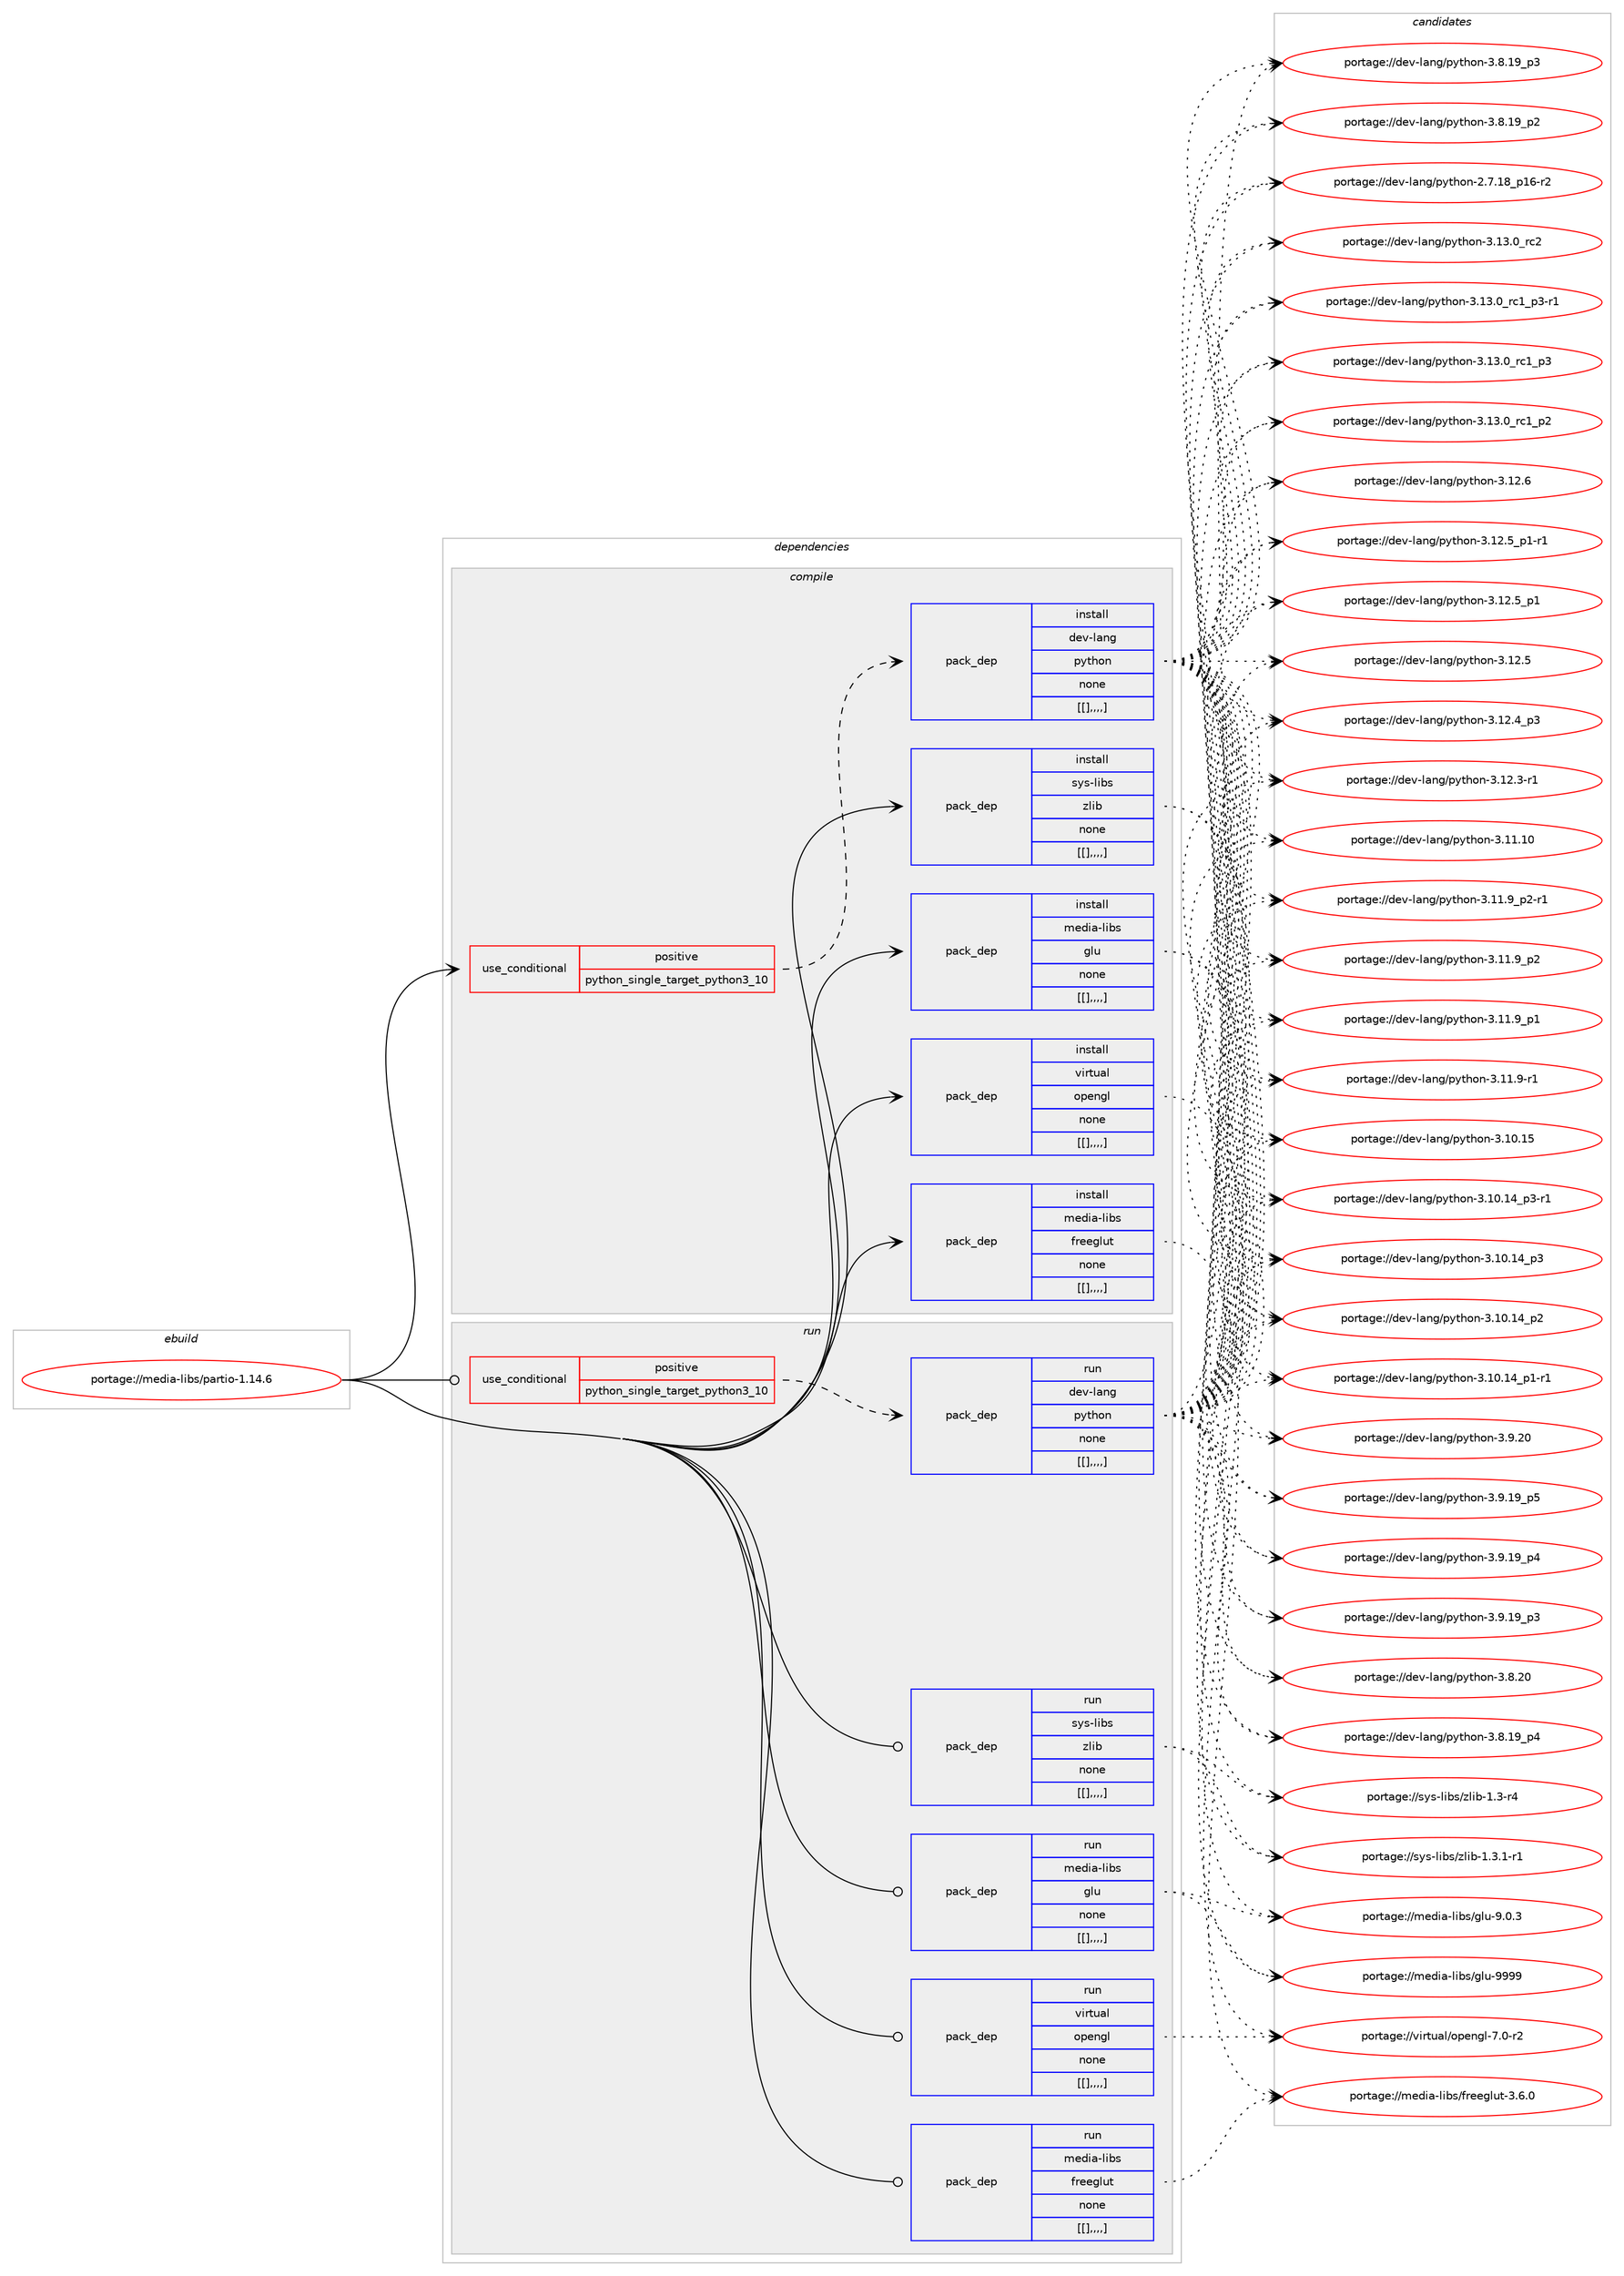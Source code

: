 digraph prolog {

# *************
# Graph options
# *************

newrank=true;
concentrate=true;
compound=true;
graph [rankdir=LR,fontname=Helvetica,fontsize=10,ranksep=1.5];#, ranksep=2.5, nodesep=0.2];
edge  [arrowhead=vee];
node  [fontname=Helvetica,fontsize=10];

# **********
# The ebuild
# **********

subgraph cluster_leftcol {
color=gray;
label=<<i>ebuild</i>>;
id [label="portage://media-libs/partio-1.14.6", color=red, width=4, href="../media-libs/partio-1.14.6.svg"];
}

# ****************
# The dependencies
# ****************

subgraph cluster_midcol {
color=gray;
label=<<i>dependencies</i>>;
subgraph cluster_compile {
fillcolor="#eeeeee";
style=filled;
label=<<i>compile</i>>;
subgraph cond81350 {
dependency322381 [label=<<TABLE BORDER="0" CELLBORDER="1" CELLSPACING="0" CELLPADDING="4"><TR><TD ROWSPAN="3" CELLPADDING="10">use_conditional</TD></TR><TR><TD>positive</TD></TR><TR><TD>python_single_target_python3_10</TD></TR></TABLE>>, shape=none, color=red];
subgraph pack238490 {
dependency322382 [label=<<TABLE BORDER="0" CELLBORDER="1" CELLSPACING="0" CELLPADDING="4" WIDTH="220"><TR><TD ROWSPAN="6" CELLPADDING="30">pack_dep</TD></TR><TR><TD WIDTH="110">install</TD></TR><TR><TD>dev-lang</TD></TR><TR><TD>python</TD></TR><TR><TD>none</TD></TR><TR><TD>[[],,,,]</TD></TR></TABLE>>, shape=none, color=blue];
}
dependency322381:e -> dependency322382:w [weight=20,style="dashed",arrowhead="vee"];
}
id:e -> dependency322381:w [weight=20,style="solid",arrowhead="vee"];
subgraph pack238491 {
dependency322383 [label=<<TABLE BORDER="0" CELLBORDER="1" CELLSPACING="0" CELLPADDING="4" WIDTH="220"><TR><TD ROWSPAN="6" CELLPADDING="30">pack_dep</TD></TR><TR><TD WIDTH="110">install</TD></TR><TR><TD>media-libs</TD></TR><TR><TD>freeglut</TD></TR><TR><TD>none</TD></TR><TR><TD>[[],,,,]</TD></TR></TABLE>>, shape=none, color=blue];
}
id:e -> dependency322383:w [weight=20,style="solid",arrowhead="vee"];
subgraph pack238492 {
dependency322384 [label=<<TABLE BORDER="0" CELLBORDER="1" CELLSPACING="0" CELLPADDING="4" WIDTH="220"><TR><TD ROWSPAN="6" CELLPADDING="30">pack_dep</TD></TR><TR><TD WIDTH="110">install</TD></TR><TR><TD>media-libs</TD></TR><TR><TD>glu</TD></TR><TR><TD>none</TD></TR><TR><TD>[[],,,,]</TD></TR></TABLE>>, shape=none, color=blue];
}
id:e -> dependency322384:w [weight=20,style="solid",arrowhead="vee"];
subgraph pack238493 {
dependency322385 [label=<<TABLE BORDER="0" CELLBORDER="1" CELLSPACING="0" CELLPADDING="4" WIDTH="220"><TR><TD ROWSPAN="6" CELLPADDING="30">pack_dep</TD></TR><TR><TD WIDTH="110">install</TD></TR><TR><TD>sys-libs</TD></TR><TR><TD>zlib</TD></TR><TR><TD>none</TD></TR><TR><TD>[[],,,,]</TD></TR></TABLE>>, shape=none, color=blue];
}
id:e -> dependency322385:w [weight=20,style="solid",arrowhead="vee"];
subgraph pack238494 {
dependency322386 [label=<<TABLE BORDER="0" CELLBORDER="1" CELLSPACING="0" CELLPADDING="4" WIDTH="220"><TR><TD ROWSPAN="6" CELLPADDING="30">pack_dep</TD></TR><TR><TD WIDTH="110">install</TD></TR><TR><TD>virtual</TD></TR><TR><TD>opengl</TD></TR><TR><TD>none</TD></TR><TR><TD>[[],,,,]</TD></TR></TABLE>>, shape=none, color=blue];
}
id:e -> dependency322386:w [weight=20,style="solid",arrowhead="vee"];
}
subgraph cluster_compileandrun {
fillcolor="#eeeeee";
style=filled;
label=<<i>compile and run</i>>;
}
subgraph cluster_run {
fillcolor="#eeeeee";
style=filled;
label=<<i>run</i>>;
subgraph cond81351 {
dependency322387 [label=<<TABLE BORDER="0" CELLBORDER="1" CELLSPACING="0" CELLPADDING="4"><TR><TD ROWSPAN="3" CELLPADDING="10">use_conditional</TD></TR><TR><TD>positive</TD></TR><TR><TD>python_single_target_python3_10</TD></TR></TABLE>>, shape=none, color=red];
subgraph pack238495 {
dependency322388 [label=<<TABLE BORDER="0" CELLBORDER="1" CELLSPACING="0" CELLPADDING="4" WIDTH="220"><TR><TD ROWSPAN="6" CELLPADDING="30">pack_dep</TD></TR><TR><TD WIDTH="110">run</TD></TR><TR><TD>dev-lang</TD></TR><TR><TD>python</TD></TR><TR><TD>none</TD></TR><TR><TD>[[],,,,]</TD></TR></TABLE>>, shape=none, color=blue];
}
dependency322387:e -> dependency322388:w [weight=20,style="dashed",arrowhead="vee"];
}
id:e -> dependency322387:w [weight=20,style="solid",arrowhead="odot"];
subgraph pack238496 {
dependency322389 [label=<<TABLE BORDER="0" CELLBORDER="1" CELLSPACING="0" CELLPADDING="4" WIDTH="220"><TR><TD ROWSPAN="6" CELLPADDING="30">pack_dep</TD></TR><TR><TD WIDTH="110">run</TD></TR><TR><TD>media-libs</TD></TR><TR><TD>freeglut</TD></TR><TR><TD>none</TD></TR><TR><TD>[[],,,,]</TD></TR></TABLE>>, shape=none, color=blue];
}
id:e -> dependency322389:w [weight=20,style="solid",arrowhead="odot"];
subgraph pack238497 {
dependency322390 [label=<<TABLE BORDER="0" CELLBORDER="1" CELLSPACING="0" CELLPADDING="4" WIDTH="220"><TR><TD ROWSPAN="6" CELLPADDING="30">pack_dep</TD></TR><TR><TD WIDTH="110">run</TD></TR><TR><TD>media-libs</TD></TR><TR><TD>glu</TD></TR><TR><TD>none</TD></TR><TR><TD>[[],,,,]</TD></TR></TABLE>>, shape=none, color=blue];
}
id:e -> dependency322390:w [weight=20,style="solid",arrowhead="odot"];
subgraph pack238498 {
dependency322391 [label=<<TABLE BORDER="0" CELLBORDER="1" CELLSPACING="0" CELLPADDING="4" WIDTH="220"><TR><TD ROWSPAN="6" CELLPADDING="30">pack_dep</TD></TR><TR><TD WIDTH="110">run</TD></TR><TR><TD>sys-libs</TD></TR><TR><TD>zlib</TD></TR><TR><TD>none</TD></TR><TR><TD>[[],,,,]</TD></TR></TABLE>>, shape=none, color=blue];
}
id:e -> dependency322391:w [weight=20,style="solid",arrowhead="odot"];
subgraph pack238499 {
dependency322392 [label=<<TABLE BORDER="0" CELLBORDER="1" CELLSPACING="0" CELLPADDING="4" WIDTH="220"><TR><TD ROWSPAN="6" CELLPADDING="30">pack_dep</TD></TR><TR><TD WIDTH="110">run</TD></TR><TR><TD>virtual</TD></TR><TR><TD>opengl</TD></TR><TR><TD>none</TD></TR><TR><TD>[[],,,,]</TD></TR></TABLE>>, shape=none, color=blue];
}
id:e -> dependency322392:w [weight=20,style="solid",arrowhead="odot"];
}
}

# **************
# The candidates
# **************

subgraph cluster_choices {
rank=same;
color=gray;
label=<<i>candidates</i>>;

subgraph choice238490 {
color=black;
nodesep=1;
choice10010111845108971101034711212111610411111045514649514648951149950 [label="portage://dev-lang/python-3.13.0_rc2", color=red, width=4,href="../dev-lang/python-3.13.0_rc2.svg"];
choice1001011184510897110103471121211161041111104551464951464895114994995112514511449 [label="portage://dev-lang/python-3.13.0_rc1_p3-r1", color=red, width=4,href="../dev-lang/python-3.13.0_rc1_p3-r1.svg"];
choice100101118451089711010347112121116104111110455146495146489511499499511251 [label="portage://dev-lang/python-3.13.0_rc1_p3", color=red, width=4,href="../dev-lang/python-3.13.0_rc1_p3.svg"];
choice100101118451089711010347112121116104111110455146495146489511499499511250 [label="portage://dev-lang/python-3.13.0_rc1_p2", color=red, width=4,href="../dev-lang/python-3.13.0_rc1_p2.svg"];
choice10010111845108971101034711212111610411111045514649504654 [label="portage://dev-lang/python-3.12.6", color=red, width=4,href="../dev-lang/python-3.12.6.svg"];
choice1001011184510897110103471121211161041111104551464950465395112494511449 [label="portage://dev-lang/python-3.12.5_p1-r1", color=red, width=4,href="../dev-lang/python-3.12.5_p1-r1.svg"];
choice100101118451089711010347112121116104111110455146495046539511249 [label="portage://dev-lang/python-3.12.5_p1", color=red, width=4,href="../dev-lang/python-3.12.5_p1.svg"];
choice10010111845108971101034711212111610411111045514649504653 [label="portage://dev-lang/python-3.12.5", color=red, width=4,href="../dev-lang/python-3.12.5.svg"];
choice100101118451089711010347112121116104111110455146495046529511251 [label="portage://dev-lang/python-3.12.4_p3", color=red, width=4,href="../dev-lang/python-3.12.4_p3.svg"];
choice100101118451089711010347112121116104111110455146495046514511449 [label="portage://dev-lang/python-3.12.3-r1", color=red, width=4,href="../dev-lang/python-3.12.3-r1.svg"];
choice1001011184510897110103471121211161041111104551464949464948 [label="portage://dev-lang/python-3.11.10", color=red, width=4,href="../dev-lang/python-3.11.10.svg"];
choice1001011184510897110103471121211161041111104551464949465795112504511449 [label="portage://dev-lang/python-3.11.9_p2-r1", color=red, width=4,href="../dev-lang/python-3.11.9_p2-r1.svg"];
choice100101118451089711010347112121116104111110455146494946579511250 [label="portage://dev-lang/python-3.11.9_p2", color=red, width=4,href="../dev-lang/python-3.11.9_p2.svg"];
choice100101118451089711010347112121116104111110455146494946579511249 [label="portage://dev-lang/python-3.11.9_p1", color=red, width=4,href="../dev-lang/python-3.11.9_p1.svg"];
choice100101118451089711010347112121116104111110455146494946574511449 [label="portage://dev-lang/python-3.11.9-r1", color=red, width=4,href="../dev-lang/python-3.11.9-r1.svg"];
choice1001011184510897110103471121211161041111104551464948464953 [label="portage://dev-lang/python-3.10.15", color=red, width=4,href="../dev-lang/python-3.10.15.svg"];
choice100101118451089711010347112121116104111110455146494846495295112514511449 [label="portage://dev-lang/python-3.10.14_p3-r1", color=red, width=4,href="../dev-lang/python-3.10.14_p3-r1.svg"];
choice10010111845108971101034711212111610411111045514649484649529511251 [label="portage://dev-lang/python-3.10.14_p3", color=red, width=4,href="../dev-lang/python-3.10.14_p3.svg"];
choice10010111845108971101034711212111610411111045514649484649529511250 [label="portage://dev-lang/python-3.10.14_p2", color=red, width=4,href="../dev-lang/python-3.10.14_p2.svg"];
choice100101118451089711010347112121116104111110455146494846495295112494511449 [label="portage://dev-lang/python-3.10.14_p1-r1", color=red, width=4,href="../dev-lang/python-3.10.14_p1-r1.svg"];
choice10010111845108971101034711212111610411111045514657465048 [label="portage://dev-lang/python-3.9.20", color=red, width=4,href="../dev-lang/python-3.9.20.svg"];
choice100101118451089711010347112121116104111110455146574649579511253 [label="portage://dev-lang/python-3.9.19_p5", color=red, width=4,href="../dev-lang/python-3.9.19_p5.svg"];
choice100101118451089711010347112121116104111110455146574649579511252 [label="portage://dev-lang/python-3.9.19_p4", color=red, width=4,href="../dev-lang/python-3.9.19_p4.svg"];
choice100101118451089711010347112121116104111110455146574649579511251 [label="portage://dev-lang/python-3.9.19_p3", color=red, width=4,href="../dev-lang/python-3.9.19_p3.svg"];
choice10010111845108971101034711212111610411111045514656465048 [label="portage://dev-lang/python-3.8.20", color=red, width=4,href="../dev-lang/python-3.8.20.svg"];
choice100101118451089711010347112121116104111110455146564649579511252 [label="portage://dev-lang/python-3.8.19_p4", color=red, width=4,href="../dev-lang/python-3.8.19_p4.svg"];
choice100101118451089711010347112121116104111110455146564649579511251 [label="portage://dev-lang/python-3.8.19_p3", color=red, width=4,href="../dev-lang/python-3.8.19_p3.svg"];
choice100101118451089711010347112121116104111110455146564649579511250 [label="portage://dev-lang/python-3.8.19_p2", color=red, width=4,href="../dev-lang/python-3.8.19_p2.svg"];
choice100101118451089711010347112121116104111110455046554649569511249544511450 [label="portage://dev-lang/python-2.7.18_p16-r2", color=red, width=4,href="../dev-lang/python-2.7.18_p16-r2.svg"];
dependency322382:e -> choice10010111845108971101034711212111610411111045514649514648951149950:w [style=dotted,weight="100"];
dependency322382:e -> choice1001011184510897110103471121211161041111104551464951464895114994995112514511449:w [style=dotted,weight="100"];
dependency322382:e -> choice100101118451089711010347112121116104111110455146495146489511499499511251:w [style=dotted,weight="100"];
dependency322382:e -> choice100101118451089711010347112121116104111110455146495146489511499499511250:w [style=dotted,weight="100"];
dependency322382:e -> choice10010111845108971101034711212111610411111045514649504654:w [style=dotted,weight="100"];
dependency322382:e -> choice1001011184510897110103471121211161041111104551464950465395112494511449:w [style=dotted,weight="100"];
dependency322382:e -> choice100101118451089711010347112121116104111110455146495046539511249:w [style=dotted,weight="100"];
dependency322382:e -> choice10010111845108971101034711212111610411111045514649504653:w [style=dotted,weight="100"];
dependency322382:e -> choice100101118451089711010347112121116104111110455146495046529511251:w [style=dotted,weight="100"];
dependency322382:e -> choice100101118451089711010347112121116104111110455146495046514511449:w [style=dotted,weight="100"];
dependency322382:e -> choice1001011184510897110103471121211161041111104551464949464948:w [style=dotted,weight="100"];
dependency322382:e -> choice1001011184510897110103471121211161041111104551464949465795112504511449:w [style=dotted,weight="100"];
dependency322382:e -> choice100101118451089711010347112121116104111110455146494946579511250:w [style=dotted,weight="100"];
dependency322382:e -> choice100101118451089711010347112121116104111110455146494946579511249:w [style=dotted,weight="100"];
dependency322382:e -> choice100101118451089711010347112121116104111110455146494946574511449:w [style=dotted,weight="100"];
dependency322382:e -> choice1001011184510897110103471121211161041111104551464948464953:w [style=dotted,weight="100"];
dependency322382:e -> choice100101118451089711010347112121116104111110455146494846495295112514511449:w [style=dotted,weight="100"];
dependency322382:e -> choice10010111845108971101034711212111610411111045514649484649529511251:w [style=dotted,weight="100"];
dependency322382:e -> choice10010111845108971101034711212111610411111045514649484649529511250:w [style=dotted,weight="100"];
dependency322382:e -> choice100101118451089711010347112121116104111110455146494846495295112494511449:w [style=dotted,weight="100"];
dependency322382:e -> choice10010111845108971101034711212111610411111045514657465048:w [style=dotted,weight="100"];
dependency322382:e -> choice100101118451089711010347112121116104111110455146574649579511253:w [style=dotted,weight="100"];
dependency322382:e -> choice100101118451089711010347112121116104111110455146574649579511252:w [style=dotted,weight="100"];
dependency322382:e -> choice100101118451089711010347112121116104111110455146574649579511251:w [style=dotted,weight="100"];
dependency322382:e -> choice10010111845108971101034711212111610411111045514656465048:w [style=dotted,weight="100"];
dependency322382:e -> choice100101118451089711010347112121116104111110455146564649579511252:w [style=dotted,weight="100"];
dependency322382:e -> choice100101118451089711010347112121116104111110455146564649579511251:w [style=dotted,weight="100"];
dependency322382:e -> choice100101118451089711010347112121116104111110455146564649579511250:w [style=dotted,weight="100"];
dependency322382:e -> choice100101118451089711010347112121116104111110455046554649569511249544511450:w [style=dotted,weight="100"];
}
subgraph choice238491 {
color=black;
nodesep=1;
choice10910110010597451081059811547102114101101103108117116455146544648 [label="portage://media-libs/freeglut-3.6.0", color=red, width=4,href="../media-libs/freeglut-3.6.0.svg"];
dependency322383:e -> choice10910110010597451081059811547102114101101103108117116455146544648:w [style=dotted,weight="100"];
}
subgraph choice238492 {
color=black;
nodesep=1;
choice109101100105974510810598115471031081174557575757 [label="portage://media-libs/glu-9999", color=red, width=4,href="../media-libs/glu-9999.svg"];
choice10910110010597451081059811547103108117455746484651 [label="portage://media-libs/glu-9.0.3", color=red, width=4,href="../media-libs/glu-9.0.3.svg"];
dependency322384:e -> choice109101100105974510810598115471031081174557575757:w [style=dotted,weight="100"];
dependency322384:e -> choice10910110010597451081059811547103108117455746484651:w [style=dotted,weight="100"];
}
subgraph choice238493 {
color=black;
nodesep=1;
choice115121115451081059811547122108105984549465146494511449 [label="portage://sys-libs/zlib-1.3.1-r1", color=red, width=4,href="../sys-libs/zlib-1.3.1-r1.svg"];
choice11512111545108105981154712210810598454946514511452 [label="portage://sys-libs/zlib-1.3-r4", color=red, width=4,href="../sys-libs/zlib-1.3-r4.svg"];
dependency322385:e -> choice115121115451081059811547122108105984549465146494511449:w [style=dotted,weight="100"];
dependency322385:e -> choice11512111545108105981154712210810598454946514511452:w [style=dotted,weight="100"];
}
subgraph choice238494 {
color=black;
nodesep=1;
choice1181051141161179710847111112101110103108455546484511450 [label="portage://virtual/opengl-7.0-r2", color=red, width=4,href="../virtual/opengl-7.0-r2.svg"];
dependency322386:e -> choice1181051141161179710847111112101110103108455546484511450:w [style=dotted,weight="100"];
}
subgraph choice238495 {
color=black;
nodesep=1;
choice10010111845108971101034711212111610411111045514649514648951149950 [label="portage://dev-lang/python-3.13.0_rc2", color=red, width=4,href="../dev-lang/python-3.13.0_rc2.svg"];
choice1001011184510897110103471121211161041111104551464951464895114994995112514511449 [label="portage://dev-lang/python-3.13.0_rc1_p3-r1", color=red, width=4,href="../dev-lang/python-3.13.0_rc1_p3-r1.svg"];
choice100101118451089711010347112121116104111110455146495146489511499499511251 [label="portage://dev-lang/python-3.13.0_rc1_p3", color=red, width=4,href="../dev-lang/python-3.13.0_rc1_p3.svg"];
choice100101118451089711010347112121116104111110455146495146489511499499511250 [label="portage://dev-lang/python-3.13.0_rc1_p2", color=red, width=4,href="../dev-lang/python-3.13.0_rc1_p2.svg"];
choice10010111845108971101034711212111610411111045514649504654 [label="portage://dev-lang/python-3.12.6", color=red, width=4,href="../dev-lang/python-3.12.6.svg"];
choice1001011184510897110103471121211161041111104551464950465395112494511449 [label="portage://dev-lang/python-3.12.5_p1-r1", color=red, width=4,href="../dev-lang/python-3.12.5_p1-r1.svg"];
choice100101118451089711010347112121116104111110455146495046539511249 [label="portage://dev-lang/python-3.12.5_p1", color=red, width=4,href="../dev-lang/python-3.12.5_p1.svg"];
choice10010111845108971101034711212111610411111045514649504653 [label="portage://dev-lang/python-3.12.5", color=red, width=4,href="../dev-lang/python-3.12.5.svg"];
choice100101118451089711010347112121116104111110455146495046529511251 [label="portage://dev-lang/python-3.12.4_p3", color=red, width=4,href="../dev-lang/python-3.12.4_p3.svg"];
choice100101118451089711010347112121116104111110455146495046514511449 [label="portage://dev-lang/python-3.12.3-r1", color=red, width=4,href="../dev-lang/python-3.12.3-r1.svg"];
choice1001011184510897110103471121211161041111104551464949464948 [label="portage://dev-lang/python-3.11.10", color=red, width=4,href="../dev-lang/python-3.11.10.svg"];
choice1001011184510897110103471121211161041111104551464949465795112504511449 [label="portage://dev-lang/python-3.11.9_p2-r1", color=red, width=4,href="../dev-lang/python-3.11.9_p2-r1.svg"];
choice100101118451089711010347112121116104111110455146494946579511250 [label="portage://dev-lang/python-3.11.9_p2", color=red, width=4,href="../dev-lang/python-3.11.9_p2.svg"];
choice100101118451089711010347112121116104111110455146494946579511249 [label="portage://dev-lang/python-3.11.9_p1", color=red, width=4,href="../dev-lang/python-3.11.9_p1.svg"];
choice100101118451089711010347112121116104111110455146494946574511449 [label="portage://dev-lang/python-3.11.9-r1", color=red, width=4,href="../dev-lang/python-3.11.9-r1.svg"];
choice1001011184510897110103471121211161041111104551464948464953 [label="portage://dev-lang/python-3.10.15", color=red, width=4,href="../dev-lang/python-3.10.15.svg"];
choice100101118451089711010347112121116104111110455146494846495295112514511449 [label="portage://dev-lang/python-3.10.14_p3-r1", color=red, width=4,href="../dev-lang/python-3.10.14_p3-r1.svg"];
choice10010111845108971101034711212111610411111045514649484649529511251 [label="portage://dev-lang/python-3.10.14_p3", color=red, width=4,href="../dev-lang/python-3.10.14_p3.svg"];
choice10010111845108971101034711212111610411111045514649484649529511250 [label="portage://dev-lang/python-3.10.14_p2", color=red, width=4,href="../dev-lang/python-3.10.14_p2.svg"];
choice100101118451089711010347112121116104111110455146494846495295112494511449 [label="portage://dev-lang/python-3.10.14_p1-r1", color=red, width=4,href="../dev-lang/python-3.10.14_p1-r1.svg"];
choice10010111845108971101034711212111610411111045514657465048 [label="portage://dev-lang/python-3.9.20", color=red, width=4,href="../dev-lang/python-3.9.20.svg"];
choice100101118451089711010347112121116104111110455146574649579511253 [label="portage://dev-lang/python-3.9.19_p5", color=red, width=4,href="../dev-lang/python-3.9.19_p5.svg"];
choice100101118451089711010347112121116104111110455146574649579511252 [label="portage://dev-lang/python-3.9.19_p4", color=red, width=4,href="../dev-lang/python-3.9.19_p4.svg"];
choice100101118451089711010347112121116104111110455146574649579511251 [label="portage://dev-lang/python-3.9.19_p3", color=red, width=4,href="../dev-lang/python-3.9.19_p3.svg"];
choice10010111845108971101034711212111610411111045514656465048 [label="portage://dev-lang/python-3.8.20", color=red, width=4,href="../dev-lang/python-3.8.20.svg"];
choice100101118451089711010347112121116104111110455146564649579511252 [label="portage://dev-lang/python-3.8.19_p4", color=red, width=4,href="../dev-lang/python-3.8.19_p4.svg"];
choice100101118451089711010347112121116104111110455146564649579511251 [label="portage://dev-lang/python-3.8.19_p3", color=red, width=4,href="../dev-lang/python-3.8.19_p3.svg"];
choice100101118451089711010347112121116104111110455146564649579511250 [label="portage://dev-lang/python-3.8.19_p2", color=red, width=4,href="../dev-lang/python-3.8.19_p2.svg"];
choice100101118451089711010347112121116104111110455046554649569511249544511450 [label="portage://dev-lang/python-2.7.18_p16-r2", color=red, width=4,href="../dev-lang/python-2.7.18_p16-r2.svg"];
dependency322388:e -> choice10010111845108971101034711212111610411111045514649514648951149950:w [style=dotted,weight="100"];
dependency322388:e -> choice1001011184510897110103471121211161041111104551464951464895114994995112514511449:w [style=dotted,weight="100"];
dependency322388:e -> choice100101118451089711010347112121116104111110455146495146489511499499511251:w [style=dotted,weight="100"];
dependency322388:e -> choice100101118451089711010347112121116104111110455146495146489511499499511250:w [style=dotted,weight="100"];
dependency322388:e -> choice10010111845108971101034711212111610411111045514649504654:w [style=dotted,weight="100"];
dependency322388:e -> choice1001011184510897110103471121211161041111104551464950465395112494511449:w [style=dotted,weight="100"];
dependency322388:e -> choice100101118451089711010347112121116104111110455146495046539511249:w [style=dotted,weight="100"];
dependency322388:e -> choice10010111845108971101034711212111610411111045514649504653:w [style=dotted,weight="100"];
dependency322388:e -> choice100101118451089711010347112121116104111110455146495046529511251:w [style=dotted,weight="100"];
dependency322388:e -> choice100101118451089711010347112121116104111110455146495046514511449:w [style=dotted,weight="100"];
dependency322388:e -> choice1001011184510897110103471121211161041111104551464949464948:w [style=dotted,weight="100"];
dependency322388:e -> choice1001011184510897110103471121211161041111104551464949465795112504511449:w [style=dotted,weight="100"];
dependency322388:e -> choice100101118451089711010347112121116104111110455146494946579511250:w [style=dotted,weight="100"];
dependency322388:e -> choice100101118451089711010347112121116104111110455146494946579511249:w [style=dotted,weight="100"];
dependency322388:e -> choice100101118451089711010347112121116104111110455146494946574511449:w [style=dotted,weight="100"];
dependency322388:e -> choice1001011184510897110103471121211161041111104551464948464953:w [style=dotted,weight="100"];
dependency322388:e -> choice100101118451089711010347112121116104111110455146494846495295112514511449:w [style=dotted,weight="100"];
dependency322388:e -> choice10010111845108971101034711212111610411111045514649484649529511251:w [style=dotted,weight="100"];
dependency322388:e -> choice10010111845108971101034711212111610411111045514649484649529511250:w [style=dotted,weight="100"];
dependency322388:e -> choice100101118451089711010347112121116104111110455146494846495295112494511449:w [style=dotted,weight="100"];
dependency322388:e -> choice10010111845108971101034711212111610411111045514657465048:w [style=dotted,weight="100"];
dependency322388:e -> choice100101118451089711010347112121116104111110455146574649579511253:w [style=dotted,weight="100"];
dependency322388:e -> choice100101118451089711010347112121116104111110455146574649579511252:w [style=dotted,weight="100"];
dependency322388:e -> choice100101118451089711010347112121116104111110455146574649579511251:w [style=dotted,weight="100"];
dependency322388:e -> choice10010111845108971101034711212111610411111045514656465048:w [style=dotted,weight="100"];
dependency322388:e -> choice100101118451089711010347112121116104111110455146564649579511252:w [style=dotted,weight="100"];
dependency322388:e -> choice100101118451089711010347112121116104111110455146564649579511251:w [style=dotted,weight="100"];
dependency322388:e -> choice100101118451089711010347112121116104111110455146564649579511250:w [style=dotted,weight="100"];
dependency322388:e -> choice100101118451089711010347112121116104111110455046554649569511249544511450:w [style=dotted,weight="100"];
}
subgraph choice238496 {
color=black;
nodesep=1;
choice10910110010597451081059811547102114101101103108117116455146544648 [label="portage://media-libs/freeglut-3.6.0", color=red, width=4,href="../media-libs/freeglut-3.6.0.svg"];
dependency322389:e -> choice10910110010597451081059811547102114101101103108117116455146544648:w [style=dotted,weight="100"];
}
subgraph choice238497 {
color=black;
nodesep=1;
choice109101100105974510810598115471031081174557575757 [label="portage://media-libs/glu-9999", color=red, width=4,href="../media-libs/glu-9999.svg"];
choice10910110010597451081059811547103108117455746484651 [label="portage://media-libs/glu-9.0.3", color=red, width=4,href="../media-libs/glu-9.0.3.svg"];
dependency322390:e -> choice109101100105974510810598115471031081174557575757:w [style=dotted,weight="100"];
dependency322390:e -> choice10910110010597451081059811547103108117455746484651:w [style=dotted,weight="100"];
}
subgraph choice238498 {
color=black;
nodesep=1;
choice115121115451081059811547122108105984549465146494511449 [label="portage://sys-libs/zlib-1.3.1-r1", color=red, width=4,href="../sys-libs/zlib-1.3.1-r1.svg"];
choice11512111545108105981154712210810598454946514511452 [label="portage://sys-libs/zlib-1.3-r4", color=red, width=4,href="../sys-libs/zlib-1.3-r4.svg"];
dependency322391:e -> choice115121115451081059811547122108105984549465146494511449:w [style=dotted,weight="100"];
dependency322391:e -> choice11512111545108105981154712210810598454946514511452:w [style=dotted,weight="100"];
}
subgraph choice238499 {
color=black;
nodesep=1;
choice1181051141161179710847111112101110103108455546484511450 [label="portage://virtual/opengl-7.0-r2", color=red, width=4,href="../virtual/opengl-7.0-r2.svg"];
dependency322392:e -> choice1181051141161179710847111112101110103108455546484511450:w [style=dotted,weight="100"];
}
}

}
